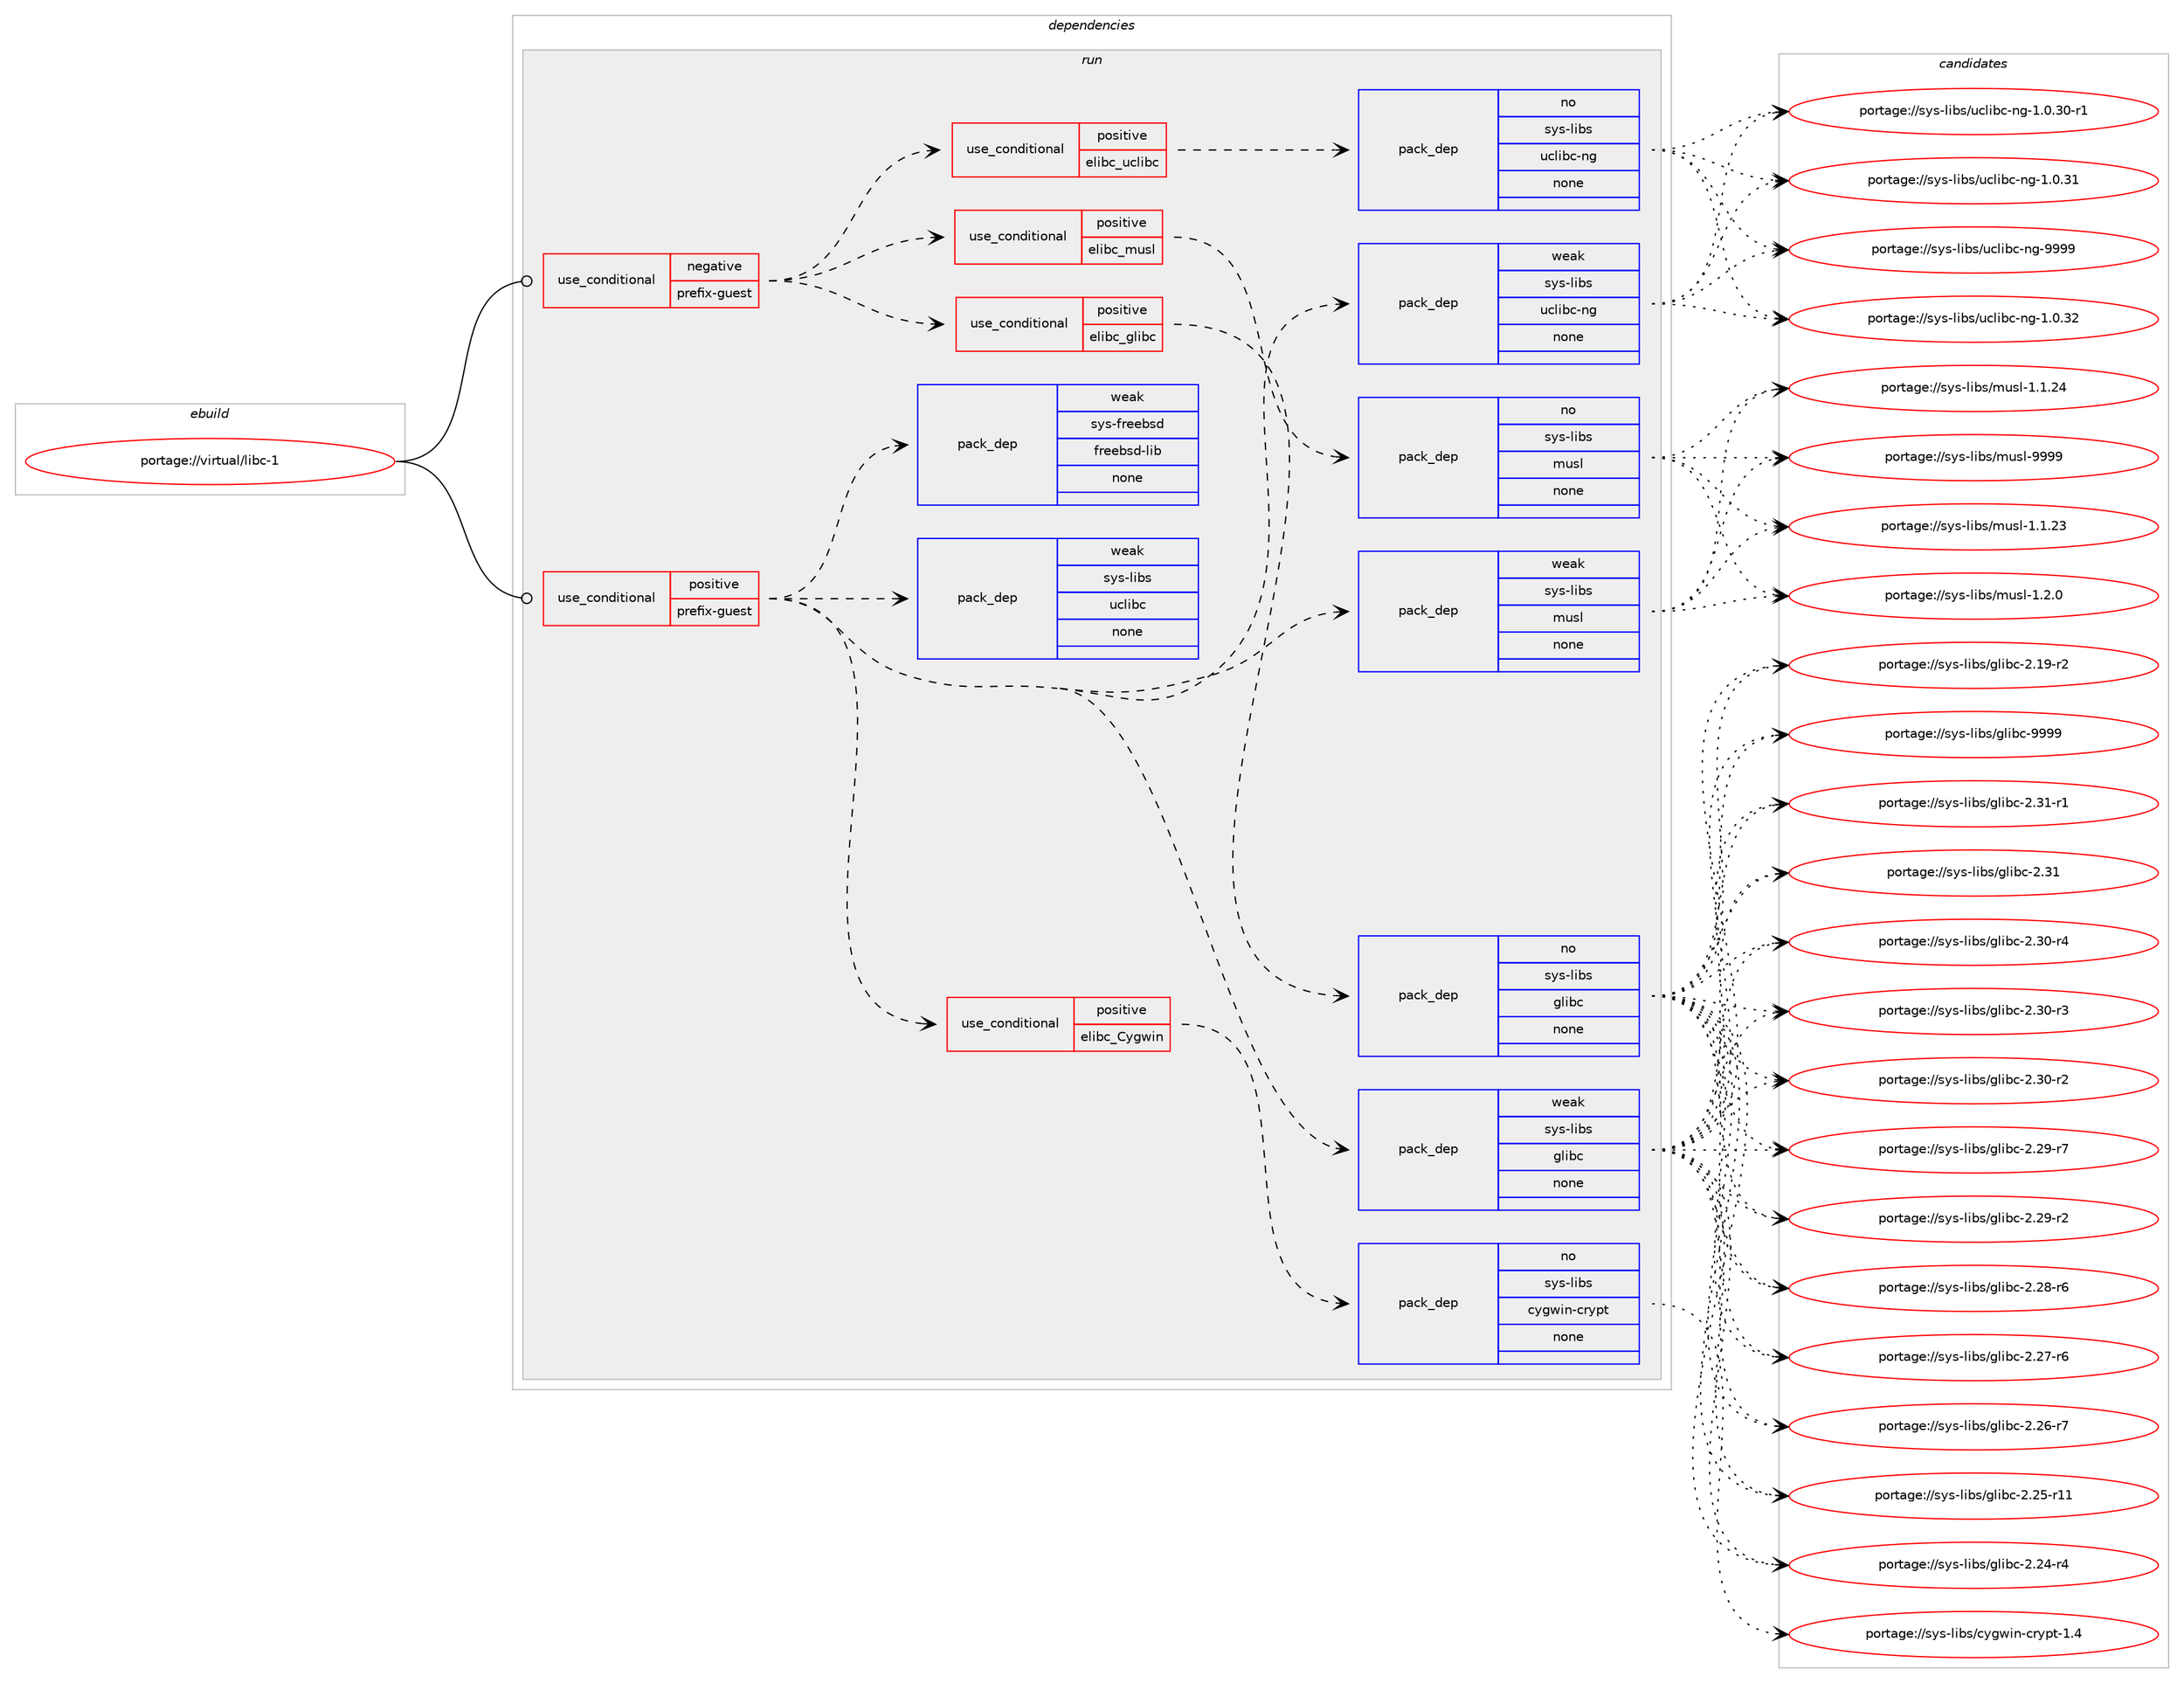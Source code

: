 digraph prolog {

# *************
# Graph options
# *************

newrank=true;
concentrate=true;
compound=true;
graph [rankdir=LR,fontname=Helvetica,fontsize=10,ranksep=1.5];#, ranksep=2.5, nodesep=0.2];
edge  [arrowhead=vee];
node  [fontname=Helvetica,fontsize=10];

# **********
# The ebuild
# **********

subgraph cluster_leftcol {
color=gray;
rank=same;
label=<<i>ebuild</i>>;
id [label="portage://virtual/libc-1", color=red, width=4, href="../virtual/libc-1.svg"];
}

# ****************
# The dependencies
# ****************

subgraph cluster_midcol {
color=gray;
label=<<i>dependencies</i>>;
subgraph cluster_compile {
fillcolor="#eeeeee";
style=filled;
label=<<i>compile</i>>;
}
subgraph cluster_compileandrun {
fillcolor="#eeeeee";
style=filled;
label=<<i>compile and run</i>>;
}
subgraph cluster_run {
fillcolor="#eeeeee";
style=filled;
label=<<i>run</i>>;
subgraph cond3962 {
dependency24379 [label=<<TABLE BORDER="0" CELLBORDER="1" CELLSPACING="0" CELLPADDING="4"><TR><TD ROWSPAN="3" CELLPADDING="10">use_conditional</TD></TR><TR><TD>negative</TD></TR><TR><TD>prefix-guest</TD></TR></TABLE>>, shape=none, color=red];
subgraph cond3963 {
dependency24380 [label=<<TABLE BORDER="0" CELLBORDER="1" CELLSPACING="0" CELLPADDING="4"><TR><TD ROWSPAN="3" CELLPADDING="10">use_conditional</TD></TR><TR><TD>positive</TD></TR><TR><TD>elibc_glibc</TD></TR></TABLE>>, shape=none, color=red];
subgraph pack19822 {
dependency24381 [label=<<TABLE BORDER="0" CELLBORDER="1" CELLSPACING="0" CELLPADDING="4" WIDTH="220"><TR><TD ROWSPAN="6" CELLPADDING="30">pack_dep</TD></TR><TR><TD WIDTH="110">no</TD></TR><TR><TD>sys-libs</TD></TR><TR><TD>glibc</TD></TR><TR><TD>none</TD></TR><TR><TD></TD></TR></TABLE>>, shape=none, color=blue];
}
dependency24380:e -> dependency24381:w [weight=20,style="dashed",arrowhead="vee"];
}
dependency24379:e -> dependency24380:w [weight=20,style="dashed",arrowhead="vee"];
subgraph cond3964 {
dependency24382 [label=<<TABLE BORDER="0" CELLBORDER="1" CELLSPACING="0" CELLPADDING="4"><TR><TD ROWSPAN="3" CELLPADDING="10">use_conditional</TD></TR><TR><TD>positive</TD></TR><TR><TD>elibc_musl</TD></TR></TABLE>>, shape=none, color=red];
subgraph pack19823 {
dependency24383 [label=<<TABLE BORDER="0" CELLBORDER="1" CELLSPACING="0" CELLPADDING="4" WIDTH="220"><TR><TD ROWSPAN="6" CELLPADDING="30">pack_dep</TD></TR><TR><TD WIDTH="110">no</TD></TR><TR><TD>sys-libs</TD></TR><TR><TD>musl</TD></TR><TR><TD>none</TD></TR><TR><TD></TD></TR></TABLE>>, shape=none, color=blue];
}
dependency24382:e -> dependency24383:w [weight=20,style="dashed",arrowhead="vee"];
}
dependency24379:e -> dependency24382:w [weight=20,style="dashed",arrowhead="vee"];
subgraph cond3965 {
dependency24384 [label=<<TABLE BORDER="0" CELLBORDER="1" CELLSPACING="0" CELLPADDING="4"><TR><TD ROWSPAN="3" CELLPADDING="10">use_conditional</TD></TR><TR><TD>positive</TD></TR><TR><TD>elibc_uclibc</TD></TR></TABLE>>, shape=none, color=red];
subgraph pack19824 {
dependency24385 [label=<<TABLE BORDER="0" CELLBORDER="1" CELLSPACING="0" CELLPADDING="4" WIDTH="220"><TR><TD ROWSPAN="6" CELLPADDING="30">pack_dep</TD></TR><TR><TD WIDTH="110">no</TD></TR><TR><TD>sys-libs</TD></TR><TR><TD>uclibc-ng</TD></TR><TR><TD>none</TD></TR><TR><TD></TD></TR></TABLE>>, shape=none, color=blue];
}
dependency24384:e -> dependency24385:w [weight=20,style="dashed",arrowhead="vee"];
}
dependency24379:e -> dependency24384:w [weight=20,style="dashed",arrowhead="vee"];
}
id:e -> dependency24379:w [weight=20,style="solid",arrowhead="odot"];
subgraph cond3966 {
dependency24386 [label=<<TABLE BORDER="0" CELLBORDER="1" CELLSPACING="0" CELLPADDING="4"><TR><TD ROWSPAN="3" CELLPADDING="10">use_conditional</TD></TR><TR><TD>positive</TD></TR><TR><TD>prefix-guest</TD></TR></TABLE>>, shape=none, color=red];
subgraph cond3967 {
dependency24387 [label=<<TABLE BORDER="0" CELLBORDER="1" CELLSPACING="0" CELLPADDING="4"><TR><TD ROWSPAN="3" CELLPADDING="10">use_conditional</TD></TR><TR><TD>positive</TD></TR><TR><TD>elibc_Cygwin</TD></TR></TABLE>>, shape=none, color=red];
subgraph pack19825 {
dependency24388 [label=<<TABLE BORDER="0" CELLBORDER="1" CELLSPACING="0" CELLPADDING="4" WIDTH="220"><TR><TD ROWSPAN="6" CELLPADDING="30">pack_dep</TD></TR><TR><TD WIDTH="110">no</TD></TR><TR><TD>sys-libs</TD></TR><TR><TD>cygwin-crypt</TD></TR><TR><TD>none</TD></TR><TR><TD></TD></TR></TABLE>>, shape=none, color=blue];
}
dependency24387:e -> dependency24388:w [weight=20,style="dashed",arrowhead="vee"];
}
dependency24386:e -> dependency24387:w [weight=20,style="dashed",arrowhead="vee"];
subgraph pack19826 {
dependency24389 [label=<<TABLE BORDER="0" CELLBORDER="1" CELLSPACING="0" CELLPADDING="4" WIDTH="220"><TR><TD ROWSPAN="6" CELLPADDING="30">pack_dep</TD></TR><TR><TD WIDTH="110">weak</TD></TR><TR><TD>sys-libs</TD></TR><TR><TD>glibc</TD></TR><TR><TD>none</TD></TR><TR><TD></TD></TR></TABLE>>, shape=none, color=blue];
}
dependency24386:e -> dependency24389:w [weight=20,style="dashed",arrowhead="vee"];
subgraph pack19827 {
dependency24390 [label=<<TABLE BORDER="0" CELLBORDER="1" CELLSPACING="0" CELLPADDING="4" WIDTH="220"><TR><TD ROWSPAN="6" CELLPADDING="30">pack_dep</TD></TR><TR><TD WIDTH="110">weak</TD></TR><TR><TD>sys-libs</TD></TR><TR><TD>musl</TD></TR><TR><TD>none</TD></TR><TR><TD></TD></TR></TABLE>>, shape=none, color=blue];
}
dependency24386:e -> dependency24390:w [weight=20,style="dashed",arrowhead="vee"];
subgraph pack19828 {
dependency24391 [label=<<TABLE BORDER="0" CELLBORDER="1" CELLSPACING="0" CELLPADDING="4" WIDTH="220"><TR><TD ROWSPAN="6" CELLPADDING="30">pack_dep</TD></TR><TR><TD WIDTH="110">weak</TD></TR><TR><TD>sys-libs</TD></TR><TR><TD>uclibc-ng</TD></TR><TR><TD>none</TD></TR><TR><TD></TD></TR></TABLE>>, shape=none, color=blue];
}
dependency24386:e -> dependency24391:w [weight=20,style="dashed",arrowhead="vee"];
subgraph pack19829 {
dependency24392 [label=<<TABLE BORDER="0" CELLBORDER="1" CELLSPACING="0" CELLPADDING="4" WIDTH="220"><TR><TD ROWSPAN="6" CELLPADDING="30">pack_dep</TD></TR><TR><TD WIDTH="110">weak</TD></TR><TR><TD>sys-libs</TD></TR><TR><TD>uclibc</TD></TR><TR><TD>none</TD></TR><TR><TD></TD></TR></TABLE>>, shape=none, color=blue];
}
dependency24386:e -> dependency24392:w [weight=20,style="dashed",arrowhead="vee"];
subgraph pack19830 {
dependency24393 [label=<<TABLE BORDER="0" CELLBORDER="1" CELLSPACING="0" CELLPADDING="4" WIDTH="220"><TR><TD ROWSPAN="6" CELLPADDING="30">pack_dep</TD></TR><TR><TD WIDTH="110">weak</TD></TR><TR><TD>sys-freebsd</TD></TR><TR><TD>freebsd-lib</TD></TR><TR><TD>none</TD></TR><TR><TD></TD></TR></TABLE>>, shape=none, color=blue];
}
dependency24386:e -> dependency24393:w [weight=20,style="dashed",arrowhead="vee"];
}
id:e -> dependency24386:w [weight=20,style="solid",arrowhead="odot"];
}
}

# **************
# The candidates
# **************

subgraph cluster_choices {
rank=same;
color=gray;
label=<<i>candidates</i>>;

subgraph choice19822 {
color=black;
nodesep=1;
choice11512111545108105981154710310810598994557575757 [label="portage://sys-libs/glibc-9999", color=red, width=4,href="../sys-libs/glibc-9999.svg"];
choice115121115451081059811547103108105989945504651494511449 [label="portage://sys-libs/glibc-2.31-r1", color=red, width=4,href="../sys-libs/glibc-2.31-r1.svg"];
choice11512111545108105981154710310810598994550465149 [label="portage://sys-libs/glibc-2.31", color=red, width=4,href="../sys-libs/glibc-2.31.svg"];
choice115121115451081059811547103108105989945504651484511452 [label="portage://sys-libs/glibc-2.30-r4", color=red, width=4,href="../sys-libs/glibc-2.30-r4.svg"];
choice115121115451081059811547103108105989945504651484511451 [label="portage://sys-libs/glibc-2.30-r3", color=red, width=4,href="../sys-libs/glibc-2.30-r3.svg"];
choice115121115451081059811547103108105989945504651484511450 [label="portage://sys-libs/glibc-2.30-r2", color=red, width=4,href="../sys-libs/glibc-2.30-r2.svg"];
choice115121115451081059811547103108105989945504650574511455 [label="portage://sys-libs/glibc-2.29-r7", color=red, width=4,href="../sys-libs/glibc-2.29-r7.svg"];
choice115121115451081059811547103108105989945504650574511450 [label="portage://sys-libs/glibc-2.29-r2", color=red, width=4,href="../sys-libs/glibc-2.29-r2.svg"];
choice115121115451081059811547103108105989945504650564511454 [label="portage://sys-libs/glibc-2.28-r6", color=red, width=4,href="../sys-libs/glibc-2.28-r6.svg"];
choice115121115451081059811547103108105989945504650554511454 [label="portage://sys-libs/glibc-2.27-r6", color=red, width=4,href="../sys-libs/glibc-2.27-r6.svg"];
choice115121115451081059811547103108105989945504650544511455 [label="portage://sys-libs/glibc-2.26-r7", color=red, width=4,href="../sys-libs/glibc-2.26-r7.svg"];
choice11512111545108105981154710310810598994550465053451144949 [label="portage://sys-libs/glibc-2.25-r11", color=red, width=4,href="../sys-libs/glibc-2.25-r11.svg"];
choice115121115451081059811547103108105989945504650524511452 [label="portage://sys-libs/glibc-2.24-r4", color=red, width=4,href="../sys-libs/glibc-2.24-r4.svg"];
choice115121115451081059811547103108105989945504649574511450 [label="portage://sys-libs/glibc-2.19-r2", color=red, width=4,href="../sys-libs/glibc-2.19-r2.svg"];
dependency24381:e -> choice11512111545108105981154710310810598994557575757:w [style=dotted,weight="100"];
dependency24381:e -> choice115121115451081059811547103108105989945504651494511449:w [style=dotted,weight="100"];
dependency24381:e -> choice11512111545108105981154710310810598994550465149:w [style=dotted,weight="100"];
dependency24381:e -> choice115121115451081059811547103108105989945504651484511452:w [style=dotted,weight="100"];
dependency24381:e -> choice115121115451081059811547103108105989945504651484511451:w [style=dotted,weight="100"];
dependency24381:e -> choice115121115451081059811547103108105989945504651484511450:w [style=dotted,weight="100"];
dependency24381:e -> choice115121115451081059811547103108105989945504650574511455:w [style=dotted,weight="100"];
dependency24381:e -> choice115121115451081059811547103108105989945504650574511450:w [style=dotted,weight="100"];
dependency24381:e -> choice115121115451081059811547103108105989945504650564511454:w [style=dotted,weight="100"];
dependency24381:e -> choice115121115451081059811547103108105989945504650554511454:w [style=dotted,weight="100"];
dependency24381:e -> choice115121115451081059811547103108105989945504650544511455:w [style=dotted,weight="100"];
dependency24381:e -> choice11512111545108105981154710310810598994550465053451144949:w [style=dotted,weight="100"];
dependency24381:e -> choice115121115451081059811547103108105989945504650524511452:w [style=dotted,weight="100"];
dependency24381:e -> choice115121115451081059811547103108105989945504649574511450:w [style=dotted,weight="100"];
}
subgraph choice19823 {
color=black;
nodesep=1;
choice1151211154510810598115471091171151084557575757 [label="portage://sys-libs/musl-9999", color=red, width=4,href="../sys-libs/musl-9999.svg"];
choice115121115451081059811547109117115108454946504648 [label="portage://sys-libs/musl-1.2.0", color=red, width=4,href="../sys-libs/musl-1.2.0.svg"];
choice11512111545108105981154710911711510845494649465052 [label="portage://sys-libs/musl-1.1.24", color=red, width=4,href="../sys-libs/musl-1.1.24.svg"];
choice11512111545108105981154710911711510845494649465051 [label="portage://sys-libs/musl-1.1.23", color=red, width=4,href="../sys-libs/musl-1.1.23.svg"];
dependency24383:e -> choice1151211154510810598115471091171151084557575757:w [style=dotted,weight="100"];
dependency24383:e -> choice115121115451081059811547109117115108454946504648:w [style=dotted,weight="100"];
dependency24383:e -> choice11512111545108105981154710911711510845494649465052:w [style=dotted,weight="100"];
dependency24383:e -> choice11512111545108105981154710911711510845494649465051:w [style=dotted,weight="100"];
}
subgraph choice19824 {
color=black;
nodesep=1;
choice115121115451081059811547117991081059899451101034557575757 [label="portage://sys-libs/uclibc-ng-9999", color=red, width=4,href="../sys-libs/uclibc-ng-9999.svg"];
choice1151211154510810598115471179910810598994511010345494648465150 [label="portage://sys-libs/uclibc-ng-1.0.32", color=red, width=4,href="../sys-libs/uclibc-ng-1.0.32.svg"];
choice1151211154510810598115471179910810598994511010345494648465149 [label="portage://sys-libs/uclibc-ng-1.0.31", color=red, width=4,href="../sys-libs/uclibc-ng-1.0.31.svg"];
choice11512111545108105981154711799108105989945110103454946484651484511449 [label="portage://sys-libs/uclibc-ng-1.0.30-r1", color=red, width=4,href="../sys-libs/uclibc-ng-1.0.30-r1.svg"];
dependency24385:e -> choice115121115451081059811547117991081059899451101034557575757:w [style=dotted,weight="100"];
dependency24385:e -> choice1151211154510810598115471179910810598994511010345494648465150:w [style=dotted,weight="100"];
dependency24385:e -> choice1151211154510810598115471179910810598994511010345494648465149:w [style=dotted,weight="100"];
dependency24385:e -> choice11512111545108105981154711799108105989945110103454946484651484511449:w [style=dotted,weight="100"];
}
subgraph choice19825 {
color=black;
nodesep=1;
choice11512111545108105981154799121103119105110459911412111211645494652 [label="portage://sys-libs/cygwin-crypt-1.4", color=red, width=4,href="../sys-libs/cygwin-crypt-1.4.svg"];
dependency24388:e -> choice11512111545108105981154799121103119105110459911412111211645494652:w [style=dotted,weight="100"];
}
subgraph choice19826 {
color=black;
nodesep=1;
choice11512111545108105981154710310810598994557575757 [label="portage://sys-libs/glibc-9999", color=red, width=4,href="../sys-libs/glibc-9999.svg"];
choice115121115451081059811547103108105989945504651494511449 [label="portage://sys-libs/glibc-2.31-r1", color=red, width=4,href="../sys-libs/glibc-2.31-r1.svg"];
choice11512111545108105981154710310810598994550465149 [label="portage://sys-libs/glibc-2.31", color=red, width=4,href="../sys-libs/glibc-2.31.svg"];
choice115121115451081059811547103108105989945504651484511452 [label="portage://sys-libs/glibc-2.30-r4", color=red, width=4,href="../sys-libs/glibc-2.30-r4.svg"];
choice115121115451081059811547103108105989945504651484511451 [label="portage://sys-libs/glibc-2.30-r3", color=red, width=4,href="../sys-libs/glibc-2.30-r3.svg"];
choice115121115451081059811547103108105989945504651484511450 [label="portage://sys-libs/glibc-2.30-r2", color=red, width=4,href="../sys-libs/glibc-2.30-r2.svg"];
choice115121115451081059811547103108105989945504650574511455 [label="portage://sys-libs/glibc-2.29-r7", color=red, width=4,href="../sys-libs/glibc-2.29-r7.svg"];
choice115121115451081059811547103108105989945504650574511450 [label="portage://sys-libs/glibc-2.29-r2", color=red, width=4,href="../sys-libs/glibc-2.29-r2.svg"];
choice115121115451081059811547103108105989945504650564511454 [label="portage://sys-libs/glibc-2.28-r6", color=red, width=4,href="../sys-libs/glibc-2.28-r6.svg"];
choice115121115451081059811547103108105989945504650554511454 [label="portage://sys-libs/glibc-2.27-r6", color=red, width=4,href="../sys-libs/glibc-2.27-r6.svg"];
choice115121115451081059811547103108105989945504650544511455 [label="portage://sys-libs/glibc-2.26-r7", color=red, width=4,href="../sys-libs/glibc-2.26-r7.svg"];
choice11512111545108105981154710310810598994550465053451144949 [label="portage://sys-libs/glibc-2.25-r11", color=red, width=4,href="../sys-libs/glibc-2.25-r11.svg"];
choice115121115451081059811547103108105989945504650524511452 [label="portage://sys-libs/glibc-2.24-r4", color=red, width=4,href="../sys-libs/glibc-2.24-r4.svg"];
choice115121115451081059811547103108105989945504649574511450 [label="portage://sys-libs/glibc-2.19-r2", color=red, width=4,href="../sys-libs/glibc-2.19-r2.svg"];
dependency24389:e -> choice11512111545108105981154710310810598994557575757:w [style=dotted,weight="100"];
dependency24389:e -> choice115121115451081059811547103108105989945504651494511449:w [style=dotted,weight="100"];
dependency24389:e -> choice11512111545108105981154710310810598994550465149:w [style=dotted,weight="100"];
dependency24389:e -> choice115121115451081059811547103108105989945504651484511452:w [style=dotted,weight="100"];
dependency24389:e -> choice115121115451081059811547103108105989945504651484511451:w [style=dotted,weight="100"];
dependency24389:e -> choice115121115451081059811547103108105989945504651484511450:w [style=dotted,weight="100"];
dependency24389:e -> choice115121115451081059811547103108105989945504650574511455:w [style=dotted,weight="100"];
dependency24389:e -> choice115121115451081059811547103108105989945504650574511450:w [style=dotted,weight="100"];
dependency24389:e -> choice115121115451081059811547103108105989945504650564511454:w [style=dotted,weight="100"];
dependency24389:e -> choice115121115451081059811547103108105989945504650554511454:w [style=dotted,weight="100"];
dependency24389:e -> choice115121115451081059811547103108105989945504650544511455:w [style=dotted,weight="100"];
dependency24389:e -> choice11512111545108105981154710310810598994550465053451144949:w [style=dotted,weight="100"];
dependency24389:e -> choice115121115451081059811547103108105989945504650524511452:w [style=dotted,weight="100"];
dependency24389:e -> choice115121115451081059811547103108105989945504649574511450:w [style=dotted,weight="100"];
}
subgraph choice19827 {
color=black;
nodesep=1;
choice1151211154510810598115471091171151084557575757 [label="portage://sys-libs/musl-9999", color=red, width=4,href="../sys-libs/musl-9999.svg"];
choice115121115451081059811547109117115108454946504648 [label="portage://sys-libs/musl-1.2.0", color=red, width=4,href="../sys-libs/musl-1.2.0.svg"];
choice11512111545108105981154710911711510845494649465052 [label="portage://sys-libs/musl-1.1.24", color=red, width=4,href="../sys-libs/musl-1.1.24.svg"];
choice11512111545108105981154710911711510845494649465051 [label="portage://sys-libs/musl-1.1.23", color=red, width=4,href="../sys-libs/musl-1.1.23.svg"];
dependency24390:e -> choice1151211154510810598115471091171151084557575757:w [style=dotted,weight="100"];
dependency24390:e -> choice115121115451081059811547109117115108454946504648:w [style=dotted,weight="100"];
dependency24390:e -> choice11512111545108105981154710911711510845494649465052:w [style=dotted,weight="100"];
dependency24390:e -> choice11512111545108105981154710911711510845494649465051:w [style=dotted,weight="100"];
}
subgraph choice19828 {
color=black;
nodesep=1;
choice115121115451081059811547117991081059899451101034557575757 [label="portage://sys-libs/uclibc-ng-9999", color=red, width=4,href="../sys-libs/uclibc-ng-9999.svg"];
choice1151211154510810598115471179910810598994511010345494648465150 [label="portage://sys-libs/uclibc-ng-1.0.32", color=red, width=4,href="../sys-libs/uclibc-ng-1.0.32.svg"];
choice1151211154510810598115471179910810598994511010345494648465149 [label="portage://sys-libs/uclibc-ng-1.0.31", color=red, width=4,href="../sys-libs/uclibc-ng-1.0.31.svg"];
choice11512111545108105981154711799108105989945110103454946484651484511449 [label="portage://sys-libs/uclibc-ng-1.0.30-r1", color=red, width=4,href="../sys-libs/uclibc-ng-1.0.30-r1.svg"];
dependency24391:e -> choice115121115451081059811547117991081059899451101034557575757:w [style=dotted,weight="100"];
dependency24391:e -> choice1151211154510810598115471179910810598994511010345494648465150:w [style=dotted,weight="100"];
dependency24391:e -> choice1151211154510810598115471179910810598994511010345494648465149:w [style=dotted,weight="100"];
dependency24391:e -> choice11512111545108105981154711799108105989945110103454946484651484511449:w [style=dotted,weight="100"];
}
subgraph choice19829 {
color=black;
nodesep=1;
}
subgraph choice19830 {
color=black;
nodesep=1;
}
}

}
